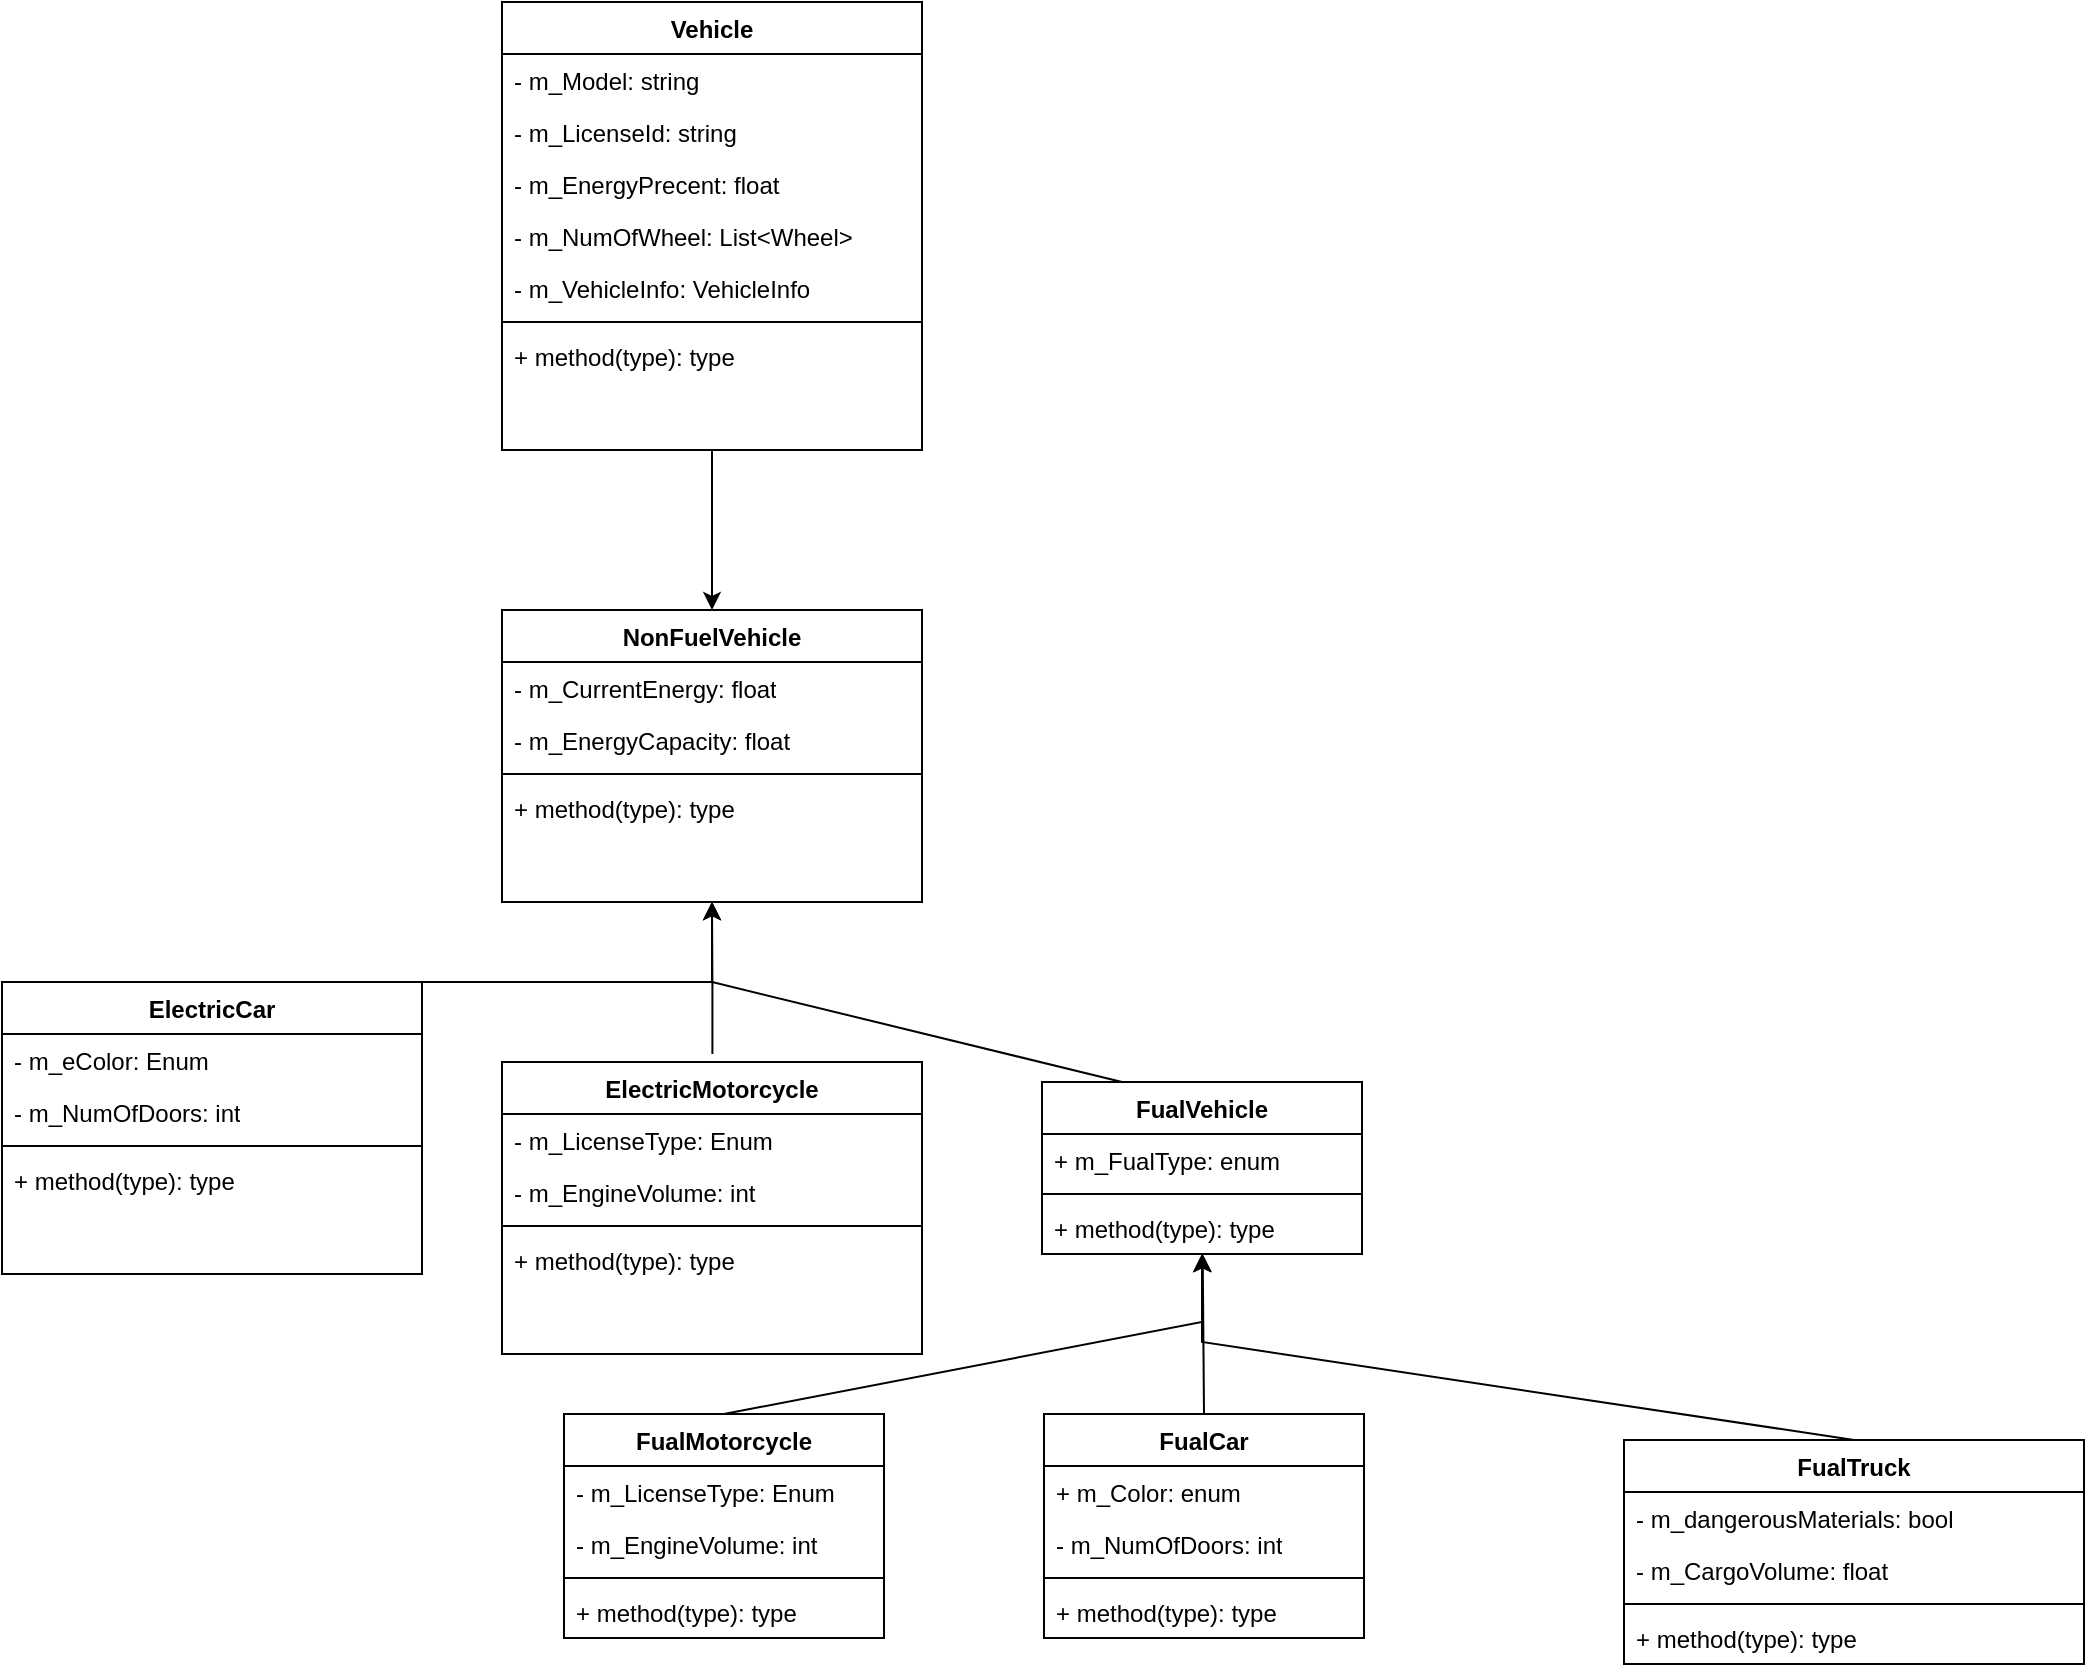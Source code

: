 <mxfile version="21.3.2" type="device">
  <diagram name="Page-1" id="6EL4kzjfFUL6MoCp8-Nv">
    <mxGraphModel dx="1195" dy="630" grid="0" gridSize="10" guides="1" tooltips="1" connect="1" arrows="1" fold="1" page="0" pageScale="1" pageWidth="850" pageHeight="1100" math="0" shadow="0">
      <root>
        <mxCell id="0" />
        <mxCell id="1" parent="0" />
        <mxCell id="ELu67ccDPlvCmkEmMzgm-56" value="" style="edgeStyle=none;rounded=0;orthogonalLoop=1;jettySize=auto;html=1;exitX=0.5;exitY=0;exitDx=0;exitDy=0;" edge="1" parent="1" source="ELu67ccDPlvCmkEmMzgm-52" target="ELu67ccDPlvCmkEmMzgm-33">
          <mxGeometry relative="1" as="geometry">
            <mxPoint x="810" y="750" as="sourcePoint" />
            <mxPoint x="950" y="990" as="targetPoint" />
            <Array as="points">
              <mxPoint x="680" y="760" />
            </Array>
          </mxGeometry>
        </mxCell>
        <mxCell id="ELu67ccDPlvCmkEmMzgm-18" value="" style="edgeStyle=orthogonalEdgeStyle;rounded=0;orthogonalLoop=1;jettySize=auto;html=1;" edge="1" parent="1" source="ELu67ccDPlvCmkEmMzgm-1" target="ELu67ccDPlvCmkEmMzgm-10">
          <mxGeometry relative="1" as="geometry" />
        </mxCell>
        <mxCell id="ELu67ccDPlvCmkEmMzgm-1" value="Vehicle" style="swimlane;fontStyle=1;align=center;verticalAlign=top;childLayout=stackLayout;horizontal=1;startSize=26;horizontalStack=0;resizeParent=1;resizeParentMax=0;resizeLast=0;collapsible=1;marginBottom=0;whiteSpace=wrap;html=1;" vertex="1" parent="1">
          <mxGeometry x="330" y="90" width="210" height="224" as="geometry">
            <mxRectangle x="330" y="90" width="90" height="30" as="alternateBounds" />
          </mxGeometry>
        </mxCell>
        <mxCell id="ELu67ccDPlvCmkEmMzgm-2" value="- m_Model: string" style="text;strokeColor=none;fillColor=none;align=left;verticalAlign=top;spacingLeft=4;spacingRight=4;overflow=hidden;rotatable=0;points=[[0,0.5],[1,0.5]];portConstraint=eastwest;whiteSpace=wrap;html=1;" vertex="1" parent="ELu67ccDPlvCmkEmMzgm-1">
          <mxGeometry y="26" width="210" height="26" as="geometry" />
        </mxCell>
        <mxCell id="ELu67ccDPlvCmkEmMzgm-6" value="- m_LicenseId: string" style="text;strokeColor=none;fillColor=none;align=left;verticalAlign=top;spacingLeft=4;spacingRight=4;overflow=hidden;rotatable=0;points=[[0,0.5],[1,0.5]];portConstraint=eastwest;whiteSpace=wrap;html=1;" vertex="1" parent="ELu67ccDPlvCmkEmMzgm-1">
          <mxGeometry y="52" width="210" height="26" as="geometry" />
        </mxCell>
        <mxCell id="ELu67ccDPlvCmkEmMzgm-7" value="- m_EnergyPrecent: float" style="text;strokeColor=none;fillColor=none;align=left;verticalAlign=top;spacingLeft=4;spacingRight=4;overflow=hidden;rotatable=0;points=[[0,0.5],[1,0.5]];portConstraint=eastwest;whiteSpace=wrap;html=1;" vertex="1" parent="ELu67ccDPlvCmkEmMzgm-1">
          <mxGeometry y="78" width="210" height="26" as="geometry" />
        </mxCell>
        <mxCell id="ELu67ccDPlvCmkEmMzgm-8" value="- m_NumOfWheel: List&amp;lt;Wheel&amp;gt;" style="text;strokeColor=none;fillColor=none;align=left;verticalAlign=top;spacingLeft=4;spacingRight=4;overflow=hidden;rotatable=0;points=[[0,0.5],[1,0.5]];portConstraint=eastwest;whiteSpace=wrap;html=1;" vertex="1" parent="ELu67ccDPlvCmkEmMzgm-1">
          <mxGeometry y="104" width="210" height="26" as="geometry" />
        </mxCell>
        <mxCell id="ELu67ccDPlvCmkEmMzgm-9" value="- m_VehicleInfo: VehicleInfo" style="text;strokeColor=none;fillColor=none;align=left;verticalAlign=top;spacingLeft=4;spacingRight=4;overflow=hidden;rotatable=0;points=[[0,0.5],[1,0.5]];portConstraint=eastwest;whiteSpace=wrap;html=1;" vertex="1" parent="ELu67ccDPlvCmkEmMzgm-1">
          <mxGeometry y="130" width="210" height="26" as="geometry" />
        </mxCell>
        <mxCell id="ELu67ccDPlvCmkEmMzgm-3" value="" style="line;strokeWidth=1;fillColor=none;align=left;verticalAlign=middle;spacingTop=-1;spacingLeft=3;spacingRight=3;rotatable=0;labelPosition=right;points=[];portConstraint=eastwest;strokeColor=inherit;" vertex="1" parent="ELu67ccDPlvCmkEmMzgm-1">
          <mxGeometry y="156" width="210" height="8" as="geometry" />
        </mxCell>
        <mxCell id="ELu67ccDPlvCmkEmMzgm-4" value="+ method(type): type" style="text;strokeColor=none;fillColor=none;align=left;verticalAlign=top;spacingLeft=4;spacingRight=4;overflow=hidden;rotatable=0;points=[[0,0.5],[1,0.5]];portConstraint=eastwest;whiteSpace=wrap;html=1;" vertex="1" parent="ELu67ccDPlvCmkEmMzgm-1">
          <mxGeometry y="164" width="210" height="60" as="geometry" />
        </mxCell>
        <mxCell id="ELu67ccDPlvCmkEmMzgm-25" value="" style="edgeStyle=orthogonalEdgeStyle;rounded=0;orthogonalLoop=1;jettySize=auto;html=1;" edge="1" parent="1" source="ELu67ccDPlvCmkEmMzgm-20" target="ELu67ccDPlvCmkEmMzgm-10">
          <mxGeometry relative="1" as="geometry">
            <Array as="points">
              <mxPoint x="435" y="580" />
            </Array>
          </mxGeometry>
        </mxCell>
        <mxCell id="ELu67ccDPlvCmkEmMzgm-32" value="" style="edgeStyle=orthogonalEdgeStyle;rounded=0;orthogonalLoop=1;jettySize=auto;html=1;exitX=0.501;exitY=-0.027;exitDx=0;exitDy=0;exitPerimeter=0;" edge="1" parent="1" source="ELu67ccDPlvCmkEmMzgm-27" target="ELu67ccDPlvCmkEmMzgm-10">
          <mxGeometry relative="1" as="geometry">
            <mxPoint x="470" y="550" as="targetPoint" />
          </mxGeometry>
        </mxCell>
        <mxCell id="ELu67ccDPlvCmkEmMzgm-10" value="NonFuelVehicle" style="swimlane;fontStyle=1;align=center;verticalAlign=top;childLayout=stackLayout;horizontal=1;startSize=26;horizontalStack=0;resizeParent=1;resizeParentMax=0;resizeLast=0;collapsible=1;marginBottom=0;whiteSpace=wrap;html=1;" vertex="1" parent="1">
          <mxGeometry x="330" y="394" width="210" height="146" as="geometry">
            <mxRectangle x="330" y="90" width="90" height="30" as="alternateBounds" />
          </mxGeometry>
        </mxCell>
        <mxCell id="ELu67ccDPlvCmkEmMzgm-15" value="- m_CurrentEnergy: float&lt;br&gt;" style="text;strokeColor=none;fillColor=none;align=left;verticalAlign=top;spacingLeft=4;spacingRight=4;overflow=hidden;rotatable=0;points=[[0,0.5],[1,0.5]];portConstraint=eastwest;whiteSpace=wrap;html=1;" vertex="1" parent="ELu67ccDPlvCmkEmMzgm-10">
          <mxGeometry y="26" width="210" height="26" as="geometry" />
        </mxCell>
        <mxCell id="ELu67ccDPlvCmkEmMzgm-19" value="- m_EnergyCapacity: float" style="text;strokeColor=none;fillColor=none;align=left;verticalAlign=top;spacingLeft=4;spacingRight=4;overflow=hidden;rotatable=0;points=[[0,0.5],[1,0.5]];portConstraint=eastwest;whiteSpace=wrap;html=1;" vertex="1" parent="ELu67ccDPlvCmkEmMzgm-10">
          <mxGeometry y="52" width="210" height="26" as="geometry" />
        </mxCell>
        <mxCell id="ELu67ccDPlvCmkEmMzgm-16" value="" style="line;strokeWidth=1;fillColor=none;align=left;verticalAlign=middle;spacingTop=-1;spacingLeft=3;spacingRight=3;rotatable=0;labelPosition=right;points=[];portConstraint=eastwest;strokeColor=inherit;" vertex="1" parent="ELu67ccDPlvCmkEmMzgm-10">
          <mxGeometry y="78" width="210" height="8" as="geometry" />
        </mxCell>
        <mxCell id="ELu67ccDPlvCmkEmMzgm-17" value="+ method(type): type" style="text;strokeColor=none;fillColor=none;align=left;verticalAlign=top;spacingLeft=4;spacingRight=4;overflow=hidden;rotatable=0;points=[[0,0.5],[1,0.5]];portConstraint=eastwest;whiteSpace=wrap;html=1;" vertex="1" parent="ELu67ccDPlvCmkEmMzgm-10">
          <mxGeometry y="86" width="210" height="60" as="geometry" />
        </mxCell>
        <mxCell id="ELu67ccDPlvCmkEmMzgm-20" value="ElectricCar" style="swimlane;fontStyle=1;align=center;verticalAlign=top;childLayout=stackLayout;horizontal=1;startSize=26;horizontalStack=0;resizeParent=1;resizeParentMax=0;resizeLast=0;collapsible=1;marginBottom=0;whiteSpace=wrap;html=1;" vertex="1" parent="1">
          <mxGeometry x="80" y="580" width="210" height="146" as="geometry">
            <mxRectangle x="330" y="90" width="90" height="30" as="alternateBounds" />
          </mxGeometry>
        </mxCell>
        <mxCell id="ELu67ccDPlvCmkEmMzgm-21" value="- m_eColor: Enum" style="text;strokeColor=none;fillColor=none;align=left;verticalAlign=top;spacingLeft=4;spacingRight=4;overflow=hidden;rotatable=0;points=[[0,0.5],[1,0.5]];portConstraint=eastwest;whiteSpace=wrap;html=1;" vertex="1" parent="ELu67ccDPlvCmkEmMzgm-20">
          <mxGeometry y="26" width="210" height="26" as="geometry" />
        </mxCell>
        <mxCell id="ELu67ccDPlvCmkEmMzgm-22" value="- m_NumOfDoors: int" style="text;strokeColor=none;fillColor=none;align=left;verticalAlign=top;spacingLeft=4;spacingRight=4;overflow=hidden;rotatable=0;points=[[0,0.5],[1,0.5]];portConstraint=eastwest;whiteSpace=wrap;html=1;" vertex="1" parent="ELu67ccDPlvCmkEmMzgm-20">
          <mxGeometry y="52" width="210" height="26" as="geometry" />
        </mxCell>
        <mxCell id="ELu67ccDPlvCmkEmMzgm-23" value="" style="line;strokeWidth=1;fillColor=none;align=left;verticalAlign=middle;spacingTop=-1;spacingLeft=3;spacingRight=3;rotatable=0;labelPosition=right;points=[];portConstraint=eastwest;strokeColor=inherit;" vertex="1" parent="ELu67ccDPlvCmkEmMzgm-20">
          <mxGeometry y="78" width="210" height="8" as="geometry" />
        </mxCell>
        <mxCell id="ELu67ccDPlvCmkEmMzgm-24" value="+ method(type): type" style="text;strokeColor=none;fillColor=none;align=left;verticalAlign=top;spacingLeft=4;spacingRight=4;overflow=hidden;rotatable=0;points=[[0,0.5],[1,0.5]];portConstraint=eastwest;whiteSpace=wrap;html=1;" vertex="1" parent="ELu67ccDPlvCmkEmMzgm-20">
          <mxGeometry y="86" width="210" height="60" as="geometry" />
        </mxCell>
        <mxCell id="ELu67ccDPlvCmkEmMzgm-27" value="ElectricMotorcycle" style="swimlane;fontStyle=1;align=center;verticalAlign=top;childLayout=stackLayout;horizontal=1;startSize=26;horizontalStack=0;resizeParent=1;resizeParentMax=0;resizeLast=0;collapsible=1;marginBottom=0;whiteSpace=wrap;html=1;" vertex="1" parent="1">
          <mxGeometry x="330" y="620" width="210" height="146" as="geometry">
            <mxRectangle x="330" y="90" width="90" height="30" as="alternateBounds" />
          </mxGeometry>
        </mxCell>
        <mxCell id="ELu67ccDPlvCmkEmMzgm-28" value="- m_LicenseType: Enum" style="text;strokeColor=none;fillColor=none;align=left;verticalAlign=top;spacingLeft=4;spacingRight=4;overflow=hidden;rotatable=0;points=[[0,0.5],[1,0.5]];portConstraint=eastwest;whiteSpace=wrap;html=1;" vertex="1" parent="ELu67ccDPlvCmkEmMzgm-27">
          <mxGeometry y="26" width="210" height="26" as="geometry" />
        </mxCell>
        <mxCell id="ELu67ccDPlvCmkEmMzgm-29" value="- m_EngineVolume: int" style="text;strokeColor=none;fillColor=none;align=left;verticalAlign=top;spacingLeft=4;spacingRight=4;overflow=hidden;rotatable=0;points=[[0,0.5],[1,0.5]];portConstraint=eastwest;whiteSpace=wrap;html=1;" vertex="1" parent="ELu67ccDPlvCmkEmMzgm-27">
          <mxGeometry y="52" width="210" height="26" as="geometry" />
        </mxCell>
        <mxCell id="ELu67ccDPlvCmkEmMzgm-30" value="" style="line;strokeWidth=1;fillColor=none;align=left;verticalAlign=middle;spacingTop=-1;spacingLeft=3;spacingRight=3;rotatable=0;labelPosition=right;points=[];portConstraint=eastwest;strokeColor=inherit;" vertex="1" parent="ELu67ccDPlvCmkEmMzgm-27">
          <mxGeometry y="78" width="210" height="8" as="geometry" />
        </mxCell>
        <mxCell id="ELu67ccDPlvCmkEmMzgm-31" value="+ method(type): type" style="text;strokeColor=none;fillColor=none;align=left;verticalAlign=top;spacingLeft=4;spacingRight=4;overflow=hidden;rotatable=0;points=[[0,0.5],[1,0.5]];portConstraint=eastwest;whiteSpace=wrap;html=1;" vertex="1" parent="ELu67ccDPlvCmkEmMzgm-27">
          <mxGeometry y="86" width="210" height="60" as="geometry" />
        </mxCell>
        <mxCell id="ELu67ccDPlvCmkEmMzgm-37" style="edgeStyle=none;rounded=0;orthogonalLoop=1;jettySize=auto;html=1;exitX=0.25;exitY=0;exitDx=0;exitDy=0;" edge="1" parent="1" source="ELu67ccDPlvCmkEmMzgm-33" target="ELu67ccDPlvCmkEmMzgm-10">
          <mxGeometry relative="1" as="geometry">
            <mxPoint x="435" y="550" as="targetPoint" />
            <Array as="points">
              <mxPoint x="435" y="580" />
            </Array>
          </mxGeometry>
        </mxCell>
        <mxCell id="ELu67ccDPlvCmkEmMzgm-42" value="" style="edgeStyle=none;rounded=0;orthogonalLoop=1;jettySize=auto;html=1;exitX=0.5;exitY=0;exitDx=0;exitDy=0;" edge="1" parent="1" source="ELu67ccDPlvCmkEmMzgm-38" target="ELu67ccDPlvCmkEmMzgm-33">
          <mxGeometry relative="1" as="geometry">
            <mxPoint x="1000" y="720" as="targetPoint" />
          </mxGeometry>
        </mxCell>
        <mxCell id="ELu67ccDPlvCmkEmMzgm-33" value="FualVehicle" style="swimlane;fontStyle=1;align=center;verticalAlign=top;childLayout=stackLayout;horizontal=1;startSize=26;horizontalStack=0;resizeParent=1;resizeParentMax=0;resizeLast=0;collapsible=1;marginBottom=0;whiteSpace=wrap;html=1;" vertex="1" parent="1">
          <mxGeometry x="600" y="630" width="160" height="86" as="geometry" />
        </mxCell>
        <mxCell id="ELu67ccDPlvCmkEmMzgm-34" value="+ m_FualType: enum" style="text;strokeColor=none;fillColor=none;align=left;verticalAlign=top;spacingLeft=4;spacingRight=4;overflow=hidden;rotatable=0;points=[[0,0.5],[1,0.5]];portConstraint=eastwest;whiteSpace=wrap;html=1;" vertex="1" parent="ELu67ccDPlvCmkEmMzgm-33">
          <mxGeometry y="26" width="160" height="26" as="geometry" />
        </mxCell>
        <mxCell id="ELu67ccDPlvCmkEmMzgm-35" value="" style="line;strokeWidth=1;fillColor=none;align=left;verticalAlign=middle;spacingTop=-1;spacingLeft=3;spacingRight=3;rotatable=0;labelPosition=right;points=[];portConstraint=eastwest;strokeColor=inherit;" vertex="1" parent="ELu67ccDPlvCmkEmMzgm-33">
          <mxGeometry y="52" width="160" height="8" as="geometry" />
        </mxCell>
        <mxCell id="ELu67ccDPlvCmkEmMzgm-36" value="+ method(type): type" style="text;strokeColor=none;fillColor=none;align=left;verticalAlign=top;spacingLeft=4;spacingRight=4;overflow=hidden;rotatable=0;points=[[0,0.5],[1,0.5]];portConstraint=eastwest;whiteSpace=wrap;html=1;" vertex="1" parent="ELu67ccDPlvCmkEmMzgm-33">
          <mxGeometry y="60" width="160" height="26" as="geometry" />
        </mxCell>
        <mxCell id="ELu67ccDPlvCmkEmMzgm-49" value="" style="edgeStyle=none;rounded=0;orthogonalLoop=1;jettySize=auto;html=1;exitX=0.5;exitY=0;exitDx=0;exitDy=0;" edge="1" parent="1" source="ELu67ccDPlvCmkEmMzgm-44" target="ELu67ccDPlvCmkEmMzgm-33">
          <mxGeometry relative="1" as="geometry">
            <mxPoint x="570" y="740" as="targetPoint" />
            <Array as="points">
              <mxPoint x="680" y="750" />
            </Array>
          </mxGeometry>
        </mxCell>
        <mxCell id="ELu67ccDPlvCmkEmMzgm-38" value="FualCar" style="swimlane;fontStyle=1;align=center;verticalAlign=top;childLayout=stackLayout;horizontal=1;startSize=26;horizontalStack=0;resizeParent=1;resizeParentMax=0;resizeLast=0;collapsible=1;marginBottom=0;whiteSpace=wrap;html=1;" vertex="1" parent="1">
          <mxGeometry x="601" y="796" width="160" height="112" as="geometry" />
        </mxCell>
        <mxCell id="ELu67ccDPlvCmkEmMzgm-39" value="+ m_Color: enum" style="text;strokeColor=none;fillColor=none;align=left;verticalAlign=top;spacingLeft=4;spacingRight=4;overflow=hidden;rotatable=0;points=[[0,0.5],[1,0.5]];portConstraint=eastwest;whiteSpace=wrap;html=1;" vertex="1" parent="ELu67ccDPlvCmkEmMzgm-38">
          <mxGeometry y="26" width="160" height="26" as="geometry" />
        </mxCell>
        <mxCell id="ELu67ccDPlvCmkEmMzgm-43" value="- m_NumOfDoors: int" style="text;strokeColor=none;fillColor=none;align=left;verticalAlign=top;spacingLeft=4;spacingRight=4;overflow=hidden;rotatable=0;points=[[0,0.5],[1,0.5]];portConstraint=eastwest;whiteSpace=wrap;html=1;" vertex="1" parent="ELu67ccDPlvCmkEmMzgm-38">
          <mxGeometry y="52" width="160" height="26" as="geometry" />
        </mxCell>
        <mxCell id="ELu67ccDPlvCmkEmMzgm-40" value="" style="line;strokeWidth=1;fillColor=none;align=left;verticalAlign=middle;spacingTop=-1;spacingLeft=3;spacingRight=3;rotatable=0;labelPosition=right;points=[];portConstraint=eastwest;strokeColor=inherit;" vertex="1" parent="ELu67ccDPlvCmkEmMzgm-38">
          <mxGeometry y="78" width="160" height="8" as="geometry" />
        </mxCell>
        <mxCell id="ELu67ccDPlvCmkEmMzgm-41" value="+ method(type): type" style="text;strokeColor=none;fillColor=none;align=left;verticalAlign=top;spacingLeft=4;spacingRight=4;overflow=hidden;rotatable=0;points=[[0,0.5],[1,0.5]];portConstraint=eastwest;whiteSpace=wrap;html=1;" vertex="1" parent="ELu67ccDPlvCmkEmMzgm-38">
          <mxGeometry y="86" width="160" height="26" as="geometry" />
        </mxCell>
        <mxCell id="ELu67ccDPlvCmkEmMzgm-44" value="FualMotorcycle" style="swimlane;fontStyle=1;align=center;verticalAlign=top;childLayout=stackLayout;horizontal=1;startSize=26;horizontalStack=0;resizeParent=1;resizeParentMax=0;resizeLast=0;collapsible=1;marginBottom=0;whiteSpace=wrap;html=1;" vertex="1" parent="1">
          <mxGeometry x="361" y="796" width="160" height="112" as="geometry" />
        </mxCell>
        <mxCell id="ELu67ccDPlvCmkEmMzgm-50" value="- m_LicenseType: Enum" style="text;strokeColor=none;fillColor=none;align=left;verticalAlign=top;spacingLeft=4;spacingRight=4;overflow=hidden;rotatable=0;points=[[0,0.5],[1,0.5]];portConstraint=eastwest;whiteSpace=wrap;html=1;" vertex="1" parent="ELu67ccDPlvCmkEmMzgm-44">
          <mxGeometry y="26" width="160" height="26" as="geometry" />
        </mxCell>
        <mxCell id="ELu67ccDPlvCmkEmMzgm-51" value="- m_EngineVolume: int" style="text;strokeColor=none;fillColor=none;align=left;verticalAlign=top;spacingLeft=4;spacingRight=4;overflow=hidden;rotatable=0;points=[[0,0.5],[1,0.5]];portConstraint=eastwest;whiteSpace=wrap;html=1;" vertex="1" parent="ELu67ccDPlvCmkEmMzgm-44">
          <mxGeometry y="52" width="160" height="26" as="geometry" />
        </mxCell>
        <mxCell id="ELu67ccDPlvCmkEmMzgm-47" value="" style="line;strokeWidth=1;fillColor=none;align=left;verticalAlign=middle;spacingTop=-1;spacingLeft=3;spacingRight=3;rotatable=0;labelPosition=right;points=[];portConstraint=eastwest;strokeColor=inherit;" vertex="1" parent="ELu67ccDPlvCmkEmMzgm-44">
          <mxGeometry y="78" width="160" height="8" as="geometry" />
        </mxCell>
        <mxCell id="ELu67ccDPlvCmkEmMzgm-48" value="+ method(type): type" style="text;strokeColor=none;fillColor=none;align=left;verticalAlign=top;spacingLeft=4;spacingRight=4;overflow=hidden;rotatable=0;points=[[0,0.5],[1,0.5]];portConstraint=eastwest;whiteSpace=wrap;html=1;" vertex="1" parent="ELu67ccDPlvCmkEmMzgm-44">
          <mxGeometry y="86" width="160" height="26" as="geometry" />
        </mxCell>
        <mxCell id="ELu67ccDPlvCmkEmMzgm-52" value="FualTruck" style="swimlane;fontStyle=1;align=center;verticalAlign=top;childLayout=stackLayout;horizontal=1;startSize=26;horizontalStack=0;resizeParent=1;resizeParentMax=0;resizeLast=0;collapsible=1;marginBottom=0;whiteSpace=wrap;html=1;" vertex="1" parent="1">
          <mxGeometry x="891" y="809" width="230" height="112" as="geometry" />
        </mxCell>
        <mxCell id="ELu67ccDPlvCmkEmMzgm-53" value="- m_dangerousMaterials: bool" style="text;strokeColor=none;fillColor=none;align=left;verticalAlign=top;spacingLeft=4;spacingRight=4;overflow=hidden;rotatable=0;points=[[0,0.5],[1,0.5]];portConstraint=eastwest;whiteSpace=wrap;html=1;" vertex="1" parent="ELu67ccDPlvCmkEmMzgm-52">
          <mxGeometry y="26" width="230" height="26" as="geometry" />
        </mxCell>
        <mxCell id="ELu67ccDPlvCmkEmMzgm-57" value="- m_CargoVolume: float" style="text;strokeColor=none;fillColor=none;align=left;verticalAlign=top;spacingLeft=4;spacingRight=4;overflow=hidden;rotatable=0;points=[[0,0.5],[1,0.5]];portConstraint=eastwest;whiteSpace=wrap;html=1;" vertex="1" parent="ELu67ccDPlvCmkEmMzgm-52">
          <mxGeometry y="52" width="230" height="26" as="geometry" />
        </mxCell>
        <mxCell id="ELu67ccDPlvCmkEmMzgm-54" value="" style="line;strokeWidth=1;fillColor=none;align=left;verticalAlign=middle;spacingTop=-1;spacingLeft=3;spacingRight=3;rotatable=0;labelPosition=right;points=[];portConstraint=eastwest;strokeColor=inherit;" vertex="1" parent="ELu67ccDPlvCmkEmMzgm-52">
          <mxGeometry y="78" width="230" height="8" as="geometry" />
        </mxCell>
        <mxCell id="ELu67ccDPlvCmkEmMzgm-55" value="+ method(type): type" style="text;strokeColor=none;fillColor=none;align=left;verticalAlign=top;spacingLeft=4;spacingRight=4;overflow=hidden;rotatable=0;points=[[0,0.5],[1,0.5]];portConstraint=eastwest;whiteSpace=wrap;html=1;" vertex="1" parent="ELu67ccDPlvCmkEmMzgm-52">
          <mxGeometry y="86" width="230" height="26" as="geometry" />
        </mxCell>
      </root>
    </mxGraphModel>
  </diagram>
</mxfile>
